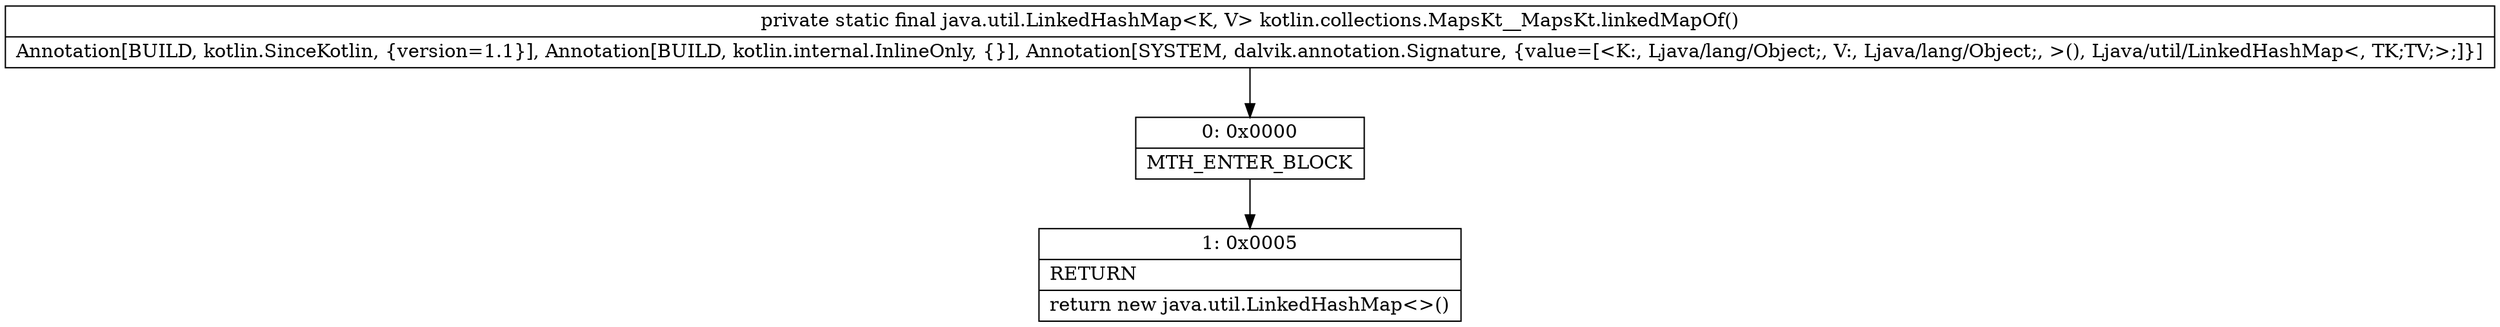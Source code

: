 digraph "CFG forkotlin.collections.MapsKt__MapsKt.linkedMapOf()Ljava\/util\/LinkedHashMap;" {
Node_0 [shape=record,label="{0\:\ 0x0000|MTH_ENTER_BLOCK\l}"];
Node_1 [shape=record,label="{1\:\ 0x0005|RETURN\l|return new java.util.LinkedHashMap\<\>()\l}"];
MethodNode[shape=record,label="{private static final java.util.LinkedHashMap\<K, V\> kotlin.collections.MapsKt__MapsKt.linkedMapOf()  | Annotation[BUILD, kotlin.SinceKotlin, \{version=1.1\}], Annotation[BUILD, kotlin.internal.InlineOnly, \{\}], Annotation[SYSTEM, dalvik.annotation.Signature, \{value=[\<K:, Ljava\/lang\/Object;, V:, Ljava\/lang\/Object;, \>(), Ljava\/util\/LinkedHashMap\<, TK;TV;\>;]\}]\l}"];
MethodNode -> Node_0;
Node_0 -> Node_1;
}

